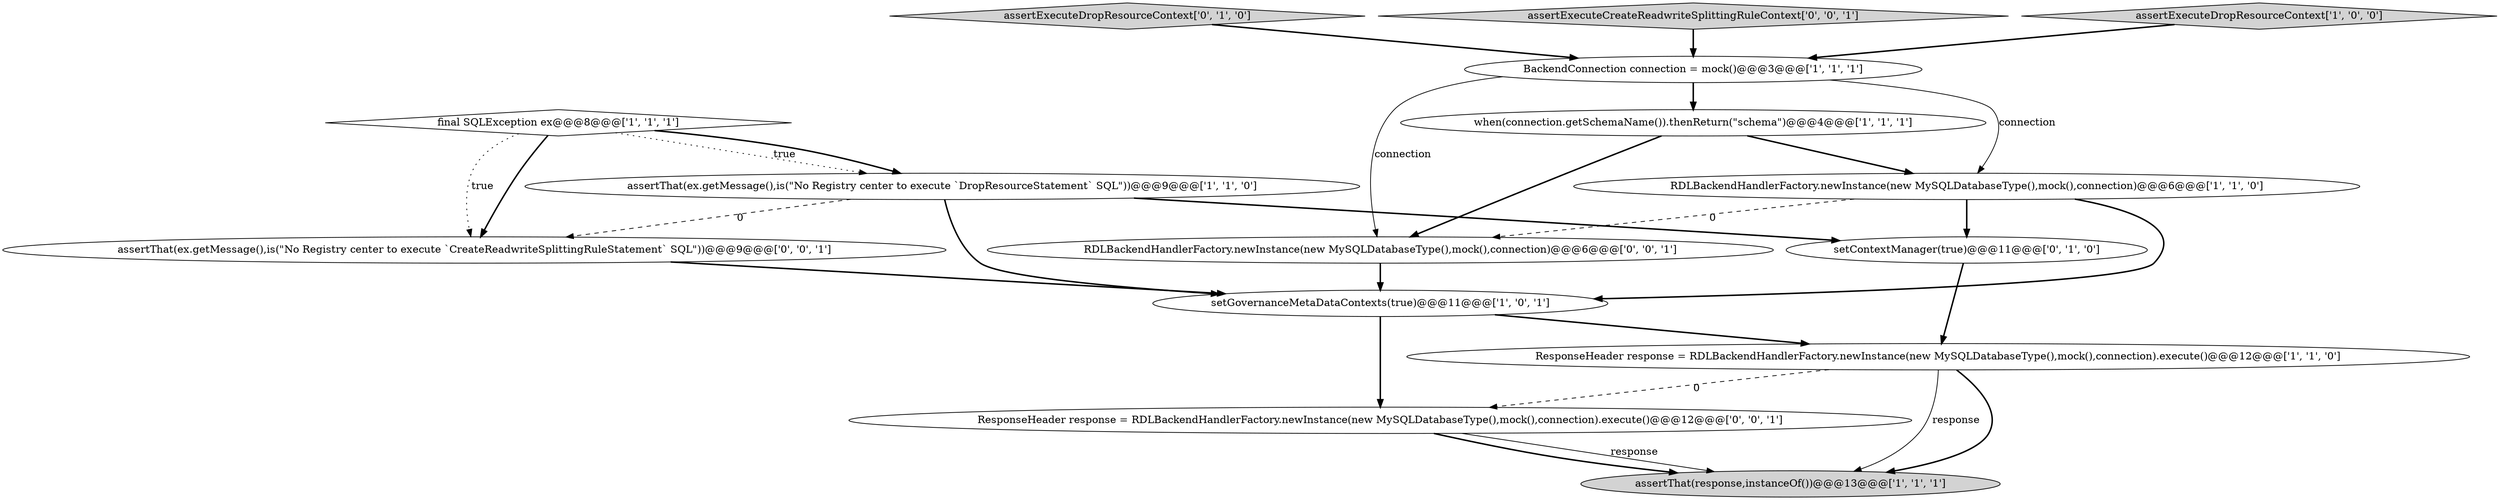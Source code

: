 digraph {
9 [style = filled, label = "assertExecuteDropResourceContext['0', '1', '0']", fillcolor = lightgray, shape = diamond image = "AAA0AAABBB2BBB"];
10 [style = filled, label = "setContextManager(true)@@@11@@@['0', '1', '0']", fillcolor = white, shape = ellipse image = "AAA0AAABBB2BBB"];
8 [style = filled, label = "final SQLException ex@@@8@@@['1', '1', '1']", fillcolor = white, shape = diamond image = "AAA0AAABBB1BBB"];
13 [style = filled, label = "ResponseHeader response = RDLBackendHandlerFactory.newInstance(new MySQLDatabaseType(),mock(),connection).execute()@@@12@@@['0', '0', '1']", fillcolor = white, shape = ellipse image = "AAA0AAABBB3BBB"];
11 [style = filled, label = "assertThat(ex.getMessage(),is(\"No Registry center to execute `CreateReadwriteSplittingRuleStatement` SQL\"))@@@9@@@['0', '0', '1']", fillcolor = white, shape = ellipse image = "AAA0AAABBB3BBB"];
5 [style = filled, label = "ResponseHeader response = RDLBackendHandlerFactory.newInstance(new MySQLDatabaseType(),mock(),connection).execute()@@@12@@@['1', '1', '0']", fillcolor = white, shape = ellipse image = "AAA0AAABBB1BBB"];
2 [style = filled, label = "assertThat(ex.getMessage(),is(\"No Registry center to execute `DropResourceStatement` SQL\"))@@@9@@@['1', '1', '0']", fillcolor = white, shape = ellipse image = "AAA0AAABBB1BBB"];
7 [style = filled, label = "when(connection.getSchemaName()).thenReturn(\"schema\")@@@4@@@['1', '1', '1']", fillcolor = white, shape = ellipse image = "AAA0AAABBB1BBB"];
0 [style = filled, label = "assertThat(response,instanceOf())@@@13@@@['1', '1', '1']", fillcolor = lightgray, shape = ellipse image = "AAA0AAABBB1BBB"];
12 [style = filled, label = "assertExecuteCreateReadwriteSplittingRuleContext['0', '0', '1']", fillcolor = lightgray, shape = diamond image = "AAA0AAABBB3BBB"];
3 [style = filled, label = "assertExecuteDropResourceContext['1', '0', '0']", fillcolor = lightgray, shape = diamond image = "AAA0AAABBB1BBB"];
1 [style = filled, label = "RDLBackendHandlerFactory.newInstance(new MySQLDatabaseType(),mock(),connection)@@@6@@@['1', '1', '0']", fillcolor = white, shape = ellipse image = "AAA0AAABBB1BBB"];
14 [style = filled, label = "RDLBackendHandlerFactory.newInstance(new MySQLDatabaseType(),mock(),connection)@@@6@@@['0', '0', '1']", fillcolor = white, shape = ellipse image = "AAA0AAABBB3BBB"];
4 [style = filled, label = "BackendConnection connection = mock()@@@3@@@['1', '1', '1']", fillcolor = white, shape = ellipse image = "AAA0AAABBB1BBB"];
6 [style = filled, label = "setGovernanceMetaDataContexts(true)@@@11@@@['1', '0', '1']", fillcolor = white, shape = ellipse image = "AAA0AAABBB1BBB"];
5->13 [style = dashed, label="0"];
7->1 [style = bold, label=""];
4->1 [style = solid, label="connection"];
1->14 [style = dashed, label="0"];
2->6 [style = bold, label=""];
8->2 [style = dotted, label="true"];
9->4 [style = bold, label=""];
11->6 [style = bold, label=""];
2->10 [style = bold, label=""];
3->4 [style = bold, label=""];
4->7 [style = bold, label=""];
7->14 [style = bold, label=""];
13->0 [style = solid, label="response"];
6->5 [style = bold, label=""];
1->6 [style = bold, label=""];
10->5 [style = bold, label=""];
12->4 [style = bold, label=""];
8->2 [style = bold, label=""];
5->0 [style = bold, label=""];
6->13 [style = bold, label=""];
8->11 [style = dotted, label="true"];
2->11 [style = dashed, label="0"];
5->0 [style = solid, label="response"];
4->14 [style = solid, label="connection"];
1->10 [style = bold, label=""];
8->11 [style = bold, label=""];
14->6 [style = bold, label=""];
13->0 [style = bold, label=""];
}
